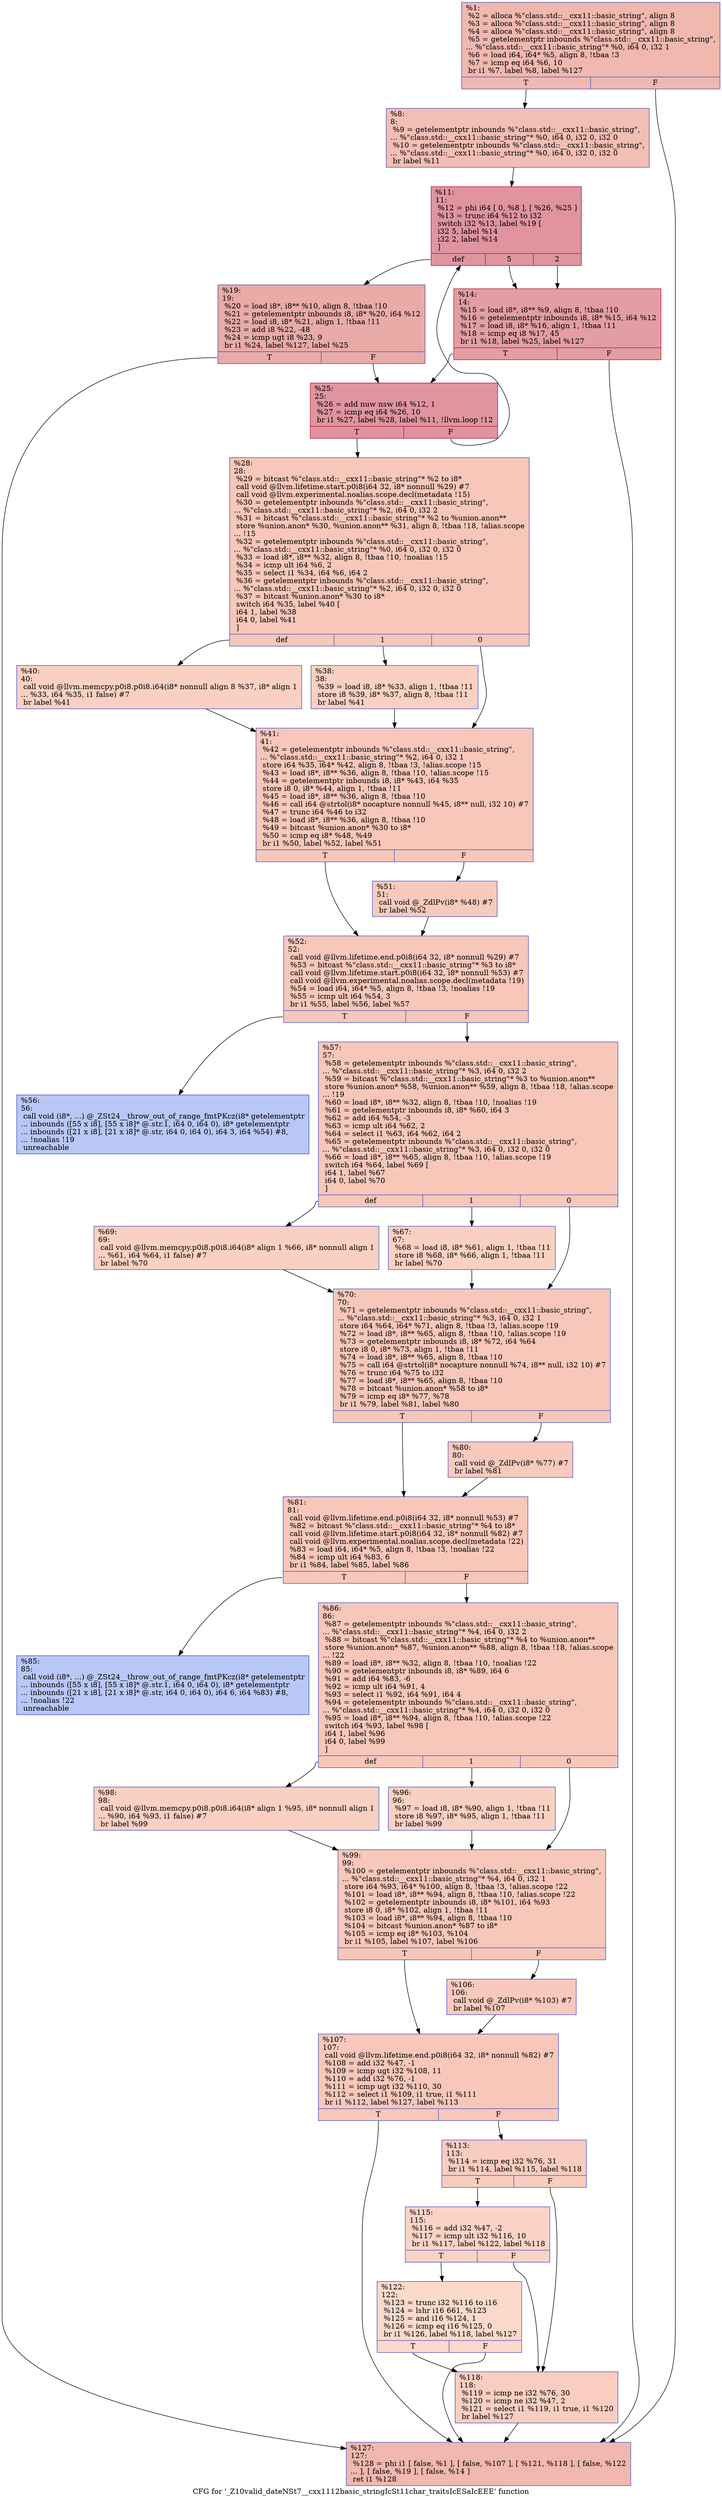 digraph "CFG for '_Z10valid_dateNSt7__cxx1112basic_stringIcSt11char_traitsIcESaIcEEE' function" {
	label="CFG for '_Z10valid_dateNSt7__cxx1112basic_stringIcSt11char_traitsIcESaIcEEE' function";

	Node0x557d0dc56350 [shape=record,color="#3d50c3ff", style=filled, fillcolor="#dc5d4a70",label="{%1:\l  %2 = alloca %\"class.std::__cxx11::basic_string\", align 8\l  %3 = alloca %\"class.std::__cxx11::basic_string\", align 8\l  %4 = alloca %\"class.std::__cxx11::basic_string\", align 8\l  %5 = getelementptr inbounds %\"class.std::__cxx11::basic_string\",\l... %\"class.std::__cxx11::basic_string\"* %0, i64 0, i32 1\l  %6 = load i64, i64* %5, align 8, !tbaa !3\l  %7 = icmp eq i64 %6, 10\l  br i1 %7, label %8, label %127\l|{<s0>T|<s1>F}}"];
	Node0x557d0dc56350:s0 -> Node0x557d0dc58050;
	Node0x557d0dc56350:s1 -> Node0x557d0dc580e0;
	Node0x557d0dc58050 [shape=record,color="#3d50c3ff", style=filled, fillcolor="#e36c5570",label="{%8:\l8:                                                \l  %9 = getelementptr inbounds %\"class.std::__cxx11::basic_string\",\l... %\"class.std::__cxx11::basic_string\"* %0, i64 0, i32 0, i32 0\l  %10 = getelementptr inbounds %\"class.std::__cxx11::basic_string\",\l... %\"class.std::__cxx11::basic_string\"* %0, i64 0, i32 0, i32 0\l  br label %11\l}"];
	Node0x557d0dc58050 -> Node0x557d0dc57340;
	Node0x557d0dc57340 [shape=record,color="#b70d28ff", style=filled, fillcolor="#b70d2870",label="{%11:\l11:                                               \l  %12 = phi i64 [ 0, %8 ], [ %26, %25 ]\l  %13 = trunc i64 %12 to i32\l  switch i32 %13, label %19 [\l    i32 5, label %14\l    i32 2, label %14\l  ]\l|{<s0>def|<s1>5|<s2>2}}"];
	Node0x557d0dc57340:s0 -> Node0x557d0dc58530;
	Node0x557d0dc57340:s1 -> Node0x557d0dc585f0;
	Node0x557d0dc57340:s2 -> Node0x557d0dc585f0;
	Node0x557d0dc585f0 [shape=record,color="#b70d28ff", style=filled, fillcolor="#be242e70",label="{%14:\l14:                                               \l  %15 = load i8*, i8** %9, align 8, !tbaa !10\l  %16 = getelementptr inbounds i8, i8* %15, i64 %12\l  %17 = load i8, i8* %16, align 1, !tbaa !11\l  %18 = icmp eq i8 %17, 45\l  br i1 %18, label %25, label %127\l|{<s0>T|<s1>F}}"];
	Node0x557d0dc585f0:s0 -> Node0x557d0dc58380;
	Node0x557d0dc585f0:s1 -> Node0x557d0dc580e0;
	Node0x557d0dc58530 [shape=record,color="#3d50c3ff", style=filled, fillcolor="#cc403a70",label="{%19:\l19:                                               \l  %20 = load i8*, i8** %10, align 8, !tbaa !10\l  %21 = getelementptr inbounds i8, i8* %20, i64 %12\l  %22 = load i8, i8* %21, align 1, !tbaa !11\l  %23 = add i8 %22, -48\l  %24 = icmp ugt i8 %23, 9\l  br i1 %24, label %127, label %25\l|{<s0>T|<s1>F}}"];
	Node0x557d0dc58530:s0 -> Node0x557d0dc580e0;
	Node0x557d0dc58530:s1 -> Node0x557d0dc58380;
	Node0x557d0dc58380 [shape=record,color="#b70d28ff", style=filled, fillcolor="#b70d2870",label="{%25:\l25:                                               \l  %26 = add nuw nsw i64 %12, 1\l  %27 = icmp eq i64 %26, 10\l  br i1 %27, label %28, label %11, !llvm.loop !12\l|{<s0>T|<s1>F}}"];
	Node0x557d0dc58380:s0 -> Node0x557d0dc59d30;
	Node0x557d0dc58380:s1 -> Node0x557d0dc57340;
	Node0x557d0dc59d30 [shape=record,color="#3d50c3ff", style=filled, fillcolor="#ec7f6370",label="{%28:\l28:                                               \l  %29 = bitcast %\"class.std::__cxx11::basic_string\"* %2 to i8*\l  call void @llvm.lifetime.start.p0i8(i64 32, i8* nonnull %29) #7\l  call void @llvm.experimental.noalias.scope.decl(metadata !15)\l  %30 = getelementptr inbounds %\"class.std::__cxx11::basic_string\",\l... %\"class.std::__cxx11::basic_string\"* %2, i64 0, i32 2\l  %31 = bitcast %\"class.std::__cxx11::basic_string\"* %2 to %union.anon**\l  store %union.anon* %30, %union.anon** %31, align 8, !tbaa !18, !alias.scope\l... !15\l  %32 = getelementptr inbounds %\"class.std::__cxx11::basic_string\",\l... %\"class.std::__cxx11::basic_string\"* %0, i64 0, i32 0, i32 0\l  %33 = load i8*, i8** %32, align 8, !tbaa !10, !noalias !15\l  %34 = icmp ult i64 %6, 2\l  %35 = select i1 %34, i64 %6, i64 2\l  %36 = getelementptr inbounds %\"class.std::__cxx11::basic_string\",\l... %\"class.std::__cxx11::basic_string\"* %2, i64 0, i32 0, i32 0\l  %37 = bitcast %union.anon* %30 to i8*\l  switch i64 %35, label %40 [\l    i64 1, label %38\l    i64 0, label %41\l  ]\l|{<s0>def|<s1>1|<s2>0}}"];
	Node0x557d0dc59d30:s0 -> Node0x557d0dc5b730;
	Node0x557d0dc59d30:s1 -> Node0x557d0dc5b7c0;
	Node0x557d0dc59d30:s2 -> Node0x557d0dc5b850;
	Node0x557d0dc5b7c0 [shape=record,color="#3d50c3ff", style=filled, fillcolor="#f3947570",label="{%38:\l38:                                               \l  %39 = load i8, i8* %33, align 1, !tbaa !11\l  store i8 %39, i8* %37, align 8, !tbaa !11\l  br label %41\l}"];
	Node0x557d0dc5b7c0 -> Node0x557d0dc5b850;
	Node0x557d0dc5b730 [shape=record,color="#3d50c3ff", style=filled, fillcolor="#f3947570",label="{%40:\l40:                                               \l  call void @llvm.memcpy.p0i8.p0i8.i64(i8* nonnull align 8 %37, i8* align 1\l... %33, i64 %35, i1 false) #7\l  br label %41\l}"];
	Node0x557d0dc5b730 -> Node0x557d0dc5b850;
	Node0x557d0dc5b850 [shape=record,color="#3d50c3ff", style=filled, fillcolor="#ec7f6370",label="{%41:\l41:                                               \l  %42 = getelementptr inbounds %\"class.std::__cxx11::basic_string\",\l... %\"class.std::__cxx11::basic_string\"* %2, i64 0, i32 1\l  store i64 %35, i64* %42, align 8, !tbaa !3, !alias.scope !15\l  %43 = load i8*, i8** %36, align 8, !tbaa !10, !alias.scope !15\l  %44 = getelementptr inbounds i8, i8* %43, i64 %35\l  store i8 0, i8* %44, align 1, !tbaa !11\l  %45 = load i8*, i8** %36, align 8, !tbaa !10\l  %46 = call i64 @strtol(i8* nocapture nonnull %45, i8** null, i32 10) #7\l  %47 = trunc i64 %46 to i32\l  %48 = load i8*, i8** %36, align 8, !tbaa !10\l  %49 = bitcast %union.anon* %30 to i8*\l  %50 = icmp eq i8* %48, %49\l  br i1 %50, label %52, label %51\l|{<s0>T|<s1>F}}"];
	Node0x557d0dc5b850:s0 -> Node0x557d0dc5cdf0;
	Node0x557d0dc5b850:s1 -> Node0x557d0dc5ce80;
	Node0x557d0dc5ce80 [shape=record,color="#3d50c3ff", style=filled, fillcolor="#ef886b70",label="{%51:\l51:                                               \l  call void @_ZdlPv(i8* %48) #7\l  br label %52\l}"];
	Node0x557d0dc5ce80 -> Node0x557d0dc5cdf0;
	Node0x557d0dc5cdf0 [shape=record,color="#3d50c3ff", style=filled, fillcolor="#ec7f6370",label="{%52:\l52:                                               \l  call void @llvm.lifetime.end.p0i8(i64 32, i8* nonnull %29) #7\l  %53 = bitcast %\"class.std::__cxx11::basic_string\"* %3 to i8*\l  call void @llvm.lifetime.start.p0i8(i64 32, i8* nonnull %53) #7\l  call void @llvm.experimental.noalias.scope.decl(metadata !19)\l  %54 = load i64, i64* %5, align 8, !tbaa !3, !noalias !19\l  %55 = icmp ult i64 %54, 3\l  br i1 %55, label %56, label %57\l|{<s0>T|<s1>F}}"];
	Node0x557d0dc5cdf0:s0 -> Node0x557d0dc5dfc0;
	Node0x557d0dc5cdf0:s1 -> Node0x557d0dc5e050;
	Node0x557d0dc5dfc0 [shape=record,color="#3d50c3ff", style=filled, fillcolor="#5f7fe870",label="{%56:\l56:                                               \l  call void (i8*, ...) @_ZSt24__throw_out_of_range_fmtPKcz(i8* getelementptr\l... inbounds ([55 x i8], [55 x i8]* @.str.1, i64 0, i64 0), i8* getelementptr\l... inbounds ([21 x i8], [21 x i8]* @.str, i64 0, i64 0), i64 3, i64 %54) #8,\l... !noalias !19\l  unreachable\l}"];
	Node0x557d0dc5e050 [shape=record,color="#3d50c3ff", style=filled, fillcolor="#ec7f6370",label="{%57:\l57:                                               \l  %58 = getelementptr inbounds %\"class.std::__cxx11::basic_string\",\l... %\"class.std::__cxx11::basic_string\"* %3, i64 0, i32 2\l  %59 = bitcast %\"class.std::__cxx11::basic_string\"* %3 to %union.anon**\l  store %union.anon* %58, %union.anon** %59, align 8, !tbaa !18, !alias.scope\l... !19\l  %60 = load i8*, i8** %32, align 8, !tbaa !10, !noalias !19\l  %61 = getelementptr inbounds i8, i8* %60, i64 3\l  %62 = add i64 %54, -3\l  %63 = icmp ult i64 %62, 2\l  %64 = select i1 %63, i64 %62, i64 2\l  %65 = getelementptr inbounds %\"class.std::__cxx11::basic_string\",\l... %\"class.std::__cxx11::basic_string\"* %3, i64 0, i32 0, i32 0\l  %66 = load i8*, i8** %65, align 8, !tbaa !10, !alias.scope !19\l  switch i64 %64, label %69 [\l    i64 1, label %67\l    i64 0, label %70\l  ]\l|{<s0>def|<s1>1|<s2>0}}"];
	Node0x557d0dc5e050:s0 -> Node0x557d0dc5f820;
	Node0x557d0dc5e050:s1 -> Node0x557d0dc5f8b0;
	Node0x557d0dc5e050:s2 -> Node0x557d0dc5f940;
	Node0x557d0dc5f8b0 [shape=record,color="#3d50c3ff", style=filled, fillcolor="#f3947570",label="{%67:\l67:                                               \l  %68 = load i8, i8* %61, align 1, !tbaa !11\l  store i8 %68, i8* %66, align 1, !tbaa !11\l  br label %70\l}"];
	Node0x557d0dc5f8b0 -> Node0x557d0dc5f940;
	Node0x557d0dc5f820 [shape=record,color="#3d50c3ff", style=filled, fillcolor="#f3947570",label="{%69:\l69:                                               \l  call void @llvm.memcpy.p0i8.p0i8.i64(i8* align 1 %66, i8* nonnull align 1\l... %61, i64 %64, i1 false) #7\l  br label %70\l}"];
	Node0x557d0dc5f820 -> Node0x557d0dc5f940;
	Node0x557d0dc5f940 [shape=record,color="#3d50c3ff", style=filled, fillcolor="#ec7f6370",label="{%70:\l70:                                               \l  %71 = getelementptr inbounds %\"class.std::__cxx11::basic_string\",\l... %\"class.std::__cxx11::basic_string\"* %3, i64 0, i32 1\l  store i64 %64, i64* %71, align 8, !tbaa !3, !alias.scope !19\l  %72 = load i8*, i8** %65, align 8, !tbaa !10, !alias.scope !19\l  %73 = getelementptr inbounds i8, i8* %72, i64 %64\l  store i8 0, i8* %73, align 1, !tbaa !11\l  %74 = load i8*, i8** %65, align 8, !tbaa !10\l  %75 = call i64 @strtol(i8* nocapture nonnull %74, i8** null, i32 10) #7\l  %76 = trunc i64 %75 to i32\l  %77 = load i8*, i8** %65, align 8, !tbaa !10\l  %78 = bitcast %union.anon* %58 to i8*\l  %79 = icmp eq i8* %77, %78\l  br i1 %79, label %81, label %80\l|{<s0>T|<s1>F}}"];
	Node0x557d0dc5f940:s0 -> Node0x557d0dc605a0;
	Node0x557d0dc5f940:s1 -> Node0x557d0dc605f0;
	Node0x557d0dc605f0 [shape=record,color="#3d50c3ff", style=filled, fillcolor="#ef886b70",label="{%80:\l80:                                               \l  call void @_ZdlPv(i8* %77) #7\l  br label %81\l}"];
	Node0x557d0dc605f0 -> Node0x557d0dc605a0;
	Node0x557d0dc605a0 [shape=record,color="#3d50c3ff", style=filled, fillcolor="#ec7f6370",label="{%81:\l81:                                               \l  call void @llvm.lifetime.end.p0i8(i64 32, i8* nonnull %53) #7\l  %82 = bitcast %\"class.std::__cxx11::basic_string\"* %4 to i8*\l  call void @llvm.lifetime.start.p0i8(i64 32, i8* nonnull %82) #7\l  call void @llvm.experimental.noalias.scope.decl(metadata !22)\l  %83 = load i64, i64* %5, align 8, !tbaa !3, !noalias !22\l  %84 = icmp ult i64 %83, 6\l  br i1 %84, label %85, label %86\l|{<s0>T|<s1>F}}"];
	Node0x557d0dc605a0:s0 -> Node0x557d0dc61470;
	Node0x557d0dc605a0:s1 -> Node0x557d0dc61500;
	Node0x557d0dc61470 [shape=record,color="#3d50c3ff", style=filled, fillcolor="#5f7fe870",label="{%85:\l85:                                               \l  call void (i8*, ...) @_ZSt24__throw_out_of_range_fmtPKcz(i8* getelementptr\l... inbounds ([55 x i8], [55 x i8]* @.str.1, i64 0, i64 0), i8* getelementptr\l... inbounds ([21 x i8], [21 x i8]* @.str, i64 0, i64 0), i64 6, i64 %83) #8,\l... !noalias !22\l  unreachable\l}"];
	Node0x557d0dc61500 [shape=record,color="#3d50c3ff", style=filled, fillcolor="#ec7f6370",label="{%86:\l86:                                               \l  %87 = getelementptr inbounds %\"class.std::__cxx11::basic_string\",\l... %\"class.std::__cxx11::basic_string\"* %4, i64 0, i32 2\l  %88 = bitcast %\"class.std::__cxx11::basic_string\"* %4 to %union.anon**\l  store %union.anon* %87, %union.anon** %88, align 8, !tbaa !18, !alias.scope\l... !22\l  %89 = load i8*, i8** %32, align 8, !tbaa !10, !noalias !22\l  %90 = getelementptr inbounds i8, i8* %89, i64 6\l  %91 = add i64 %83, -6\l  %92 = icmp ult i64 %91, 4\l  %93 = select i1 %92, i64 %91, i64 4\l  %94 = getelementptr inbounds %\"class.std::__cxx11::basic_string\",\l... %\"class.std::__cxx11::basic_string\"* %4, i64 0, i32 0, i32 0\l  %95 = load i8*, i8** %94, align 8, !tbaa !10, !alias.scope !22\l  switch i64 %93, label %98 [\l    i64 1, label %96\l    i64 0, label %99\l  ]\l|{<s0>def|<s1>1|<s2>0}}"];
	Node0x557d0dc61500:s0 -> Node0x557d0dc61e60;
	Node0x557d0dc61500:s1 -> Node0x557d0dc61ef0;
	Node0x557d0dc61500:s2 -> Node0x557d0dc61f80;
	Node0x557d0dc61ef0 [shape=record,color="#3d50c3ff", style=filled, fillcolor="#f3947570",label="{%96:\l96:                                               \l  %97 = load i8, i8* %90, align 1, !tbaa !11\l  store i8 %97, i8* %95, align 1, !tbaa !11\l  br label %99\l}"];
	Node0x557d0dc61ef0 -> Node0x557d0dc61f80;
	Node0x557d0dc61e60 [shape=record,color="#3d50c3ff", style=filled, fillcolor="#f3947570",label="{%98:\l98:                                               \l  call void @llvm.memcpy.p0i8.p0i8.i64(i8* align 1 %95, i8* nonnull align 1\l... %90, i64 %93, i1 false) #7\l  br label %99\l}"];
	Node0x557d0dc61e60 -> Node0x557d0dc61f80;
	Node0x557d0dc61f80 [shape=record,color="#3d50c3ff", style=filled, fillcolor="#ec7f6370",label="{%99:\l99:                                               \l  %100 = getelementptr inbounds %\"class.std::__cxx11::basic_string\",\l... %\"class.std::__cxx11::basic_string\"* %4, i64 0, i32 1\l  store i64 %93, i64* %100, align 8, !tbaa !3, !alias.scope !22\l  %101 = load i8*, i8** %94, align 8, !tbaa !10, !alias.scope !22\l  %102 = getelementptr inbounds i8, i8* %101, i64 %93\l  store i8 0, i8* %102, align 1, !tbaa !11\l  %103 = load i8*, i8** %94, align 8, !tbaa !10\l  %104 = bitcast %union.anon* %87 to i8*\l  %105 = icmp eq i8* %103, %104\l  br i1 %105, label %107, label %106\l|{<s0>T|<s1>F}}"];
	Node0x557d0dc61f80:s0 -> Node0x557d0dc62960;
	Node0x557d0dc61f80:s1 -> Node0x557d0dc629b0;
	Node0x557d0dc629b0 [shape=record,color="#3d50c3ff", style=filled, fillcolor="#ef886b70",label="{%106:\l106:                                              \l  call void @_ZdlPv(i8* %103) #7\l  br label %107\l}"];
	Node0x557d0dc629b0 -> Node0x557d0dc62960;
	Node0x557d0dc62960 [shape=record,color="#3d50c3ff", style=filled, fillcolor="#ec7f6370",label="{%107:\l107:                                              \l  call void @llvm.lifetime.end.p0i8(i64 32, i8* nonnull %82) #7\l  %108 = add i32 %47, -1\l  %109 = icmp ugt i32 %108, 11\l  %110 = add i32 %76, -1\l  %111 = icmp ugt i32 %110, 30\l  %112 = select i1 %109, i1 true, i1 %111\l  br i1 %112, label %127, label %113\l|{<s0>T|<s1>F}}"];
	Node0x557d0dc62960:s0 -> Node0x557d0dc580e0;
	Node0x557d0dc62960:s1 -> Node0x557d0dc630f0;
	Node0x557d0dc630f0 [shape=record,color="#3d50c3ff", style=filled, fillcolor="#f08b6e70",label="{%113:\l113:                                              \l  %114 = icmp eq i32 %76, 31\l  br i1 %114, label %115, label %118\l|{<s0>T|<s1>F}}"];
	Node0x557d0dc630f0:s0 -> Node0x557d0dc632b0;
	Node0x557d0dc630f0:s1 -> Node0x557d0dc63300;
	Node0x557d0dc632b0 [shape=record,color="#3d50c3ff", style=filled, fillcolor="#f59c7d70",label="{%115:\l115:                                              \l  %116 = add i32 %47, -2\l  %117 = icmp ult i32 %116, 10\l  br i1 %117, label %122, label %118\l|{<s0>T|<s1>F}}"];
	Node0x557d0dc632b0:s0 -> Node0x557d0dc63550;
	Node0x557d0dc632b0:s1 -> Node0x557d0dc63300;
	Node0x557d0dc63300 [shape=record,color="#3d50c3ff", style=filled, fillcolor="#f2907270",label="{%118:\l118:                                              \l  %119 = icmp ne i32 %76, 30\l  %120 = icmp ne i32 %47, 2\l  %121 = select i1 %119, i1 true, i1 %120\l  br label %127\l}"];
	Node0x557d0dc63300 -> Node0x557d0dc580e0;
	Node0x557d0dc63550 [shape=record,color="#3d50c3ff", style=filled, fillcolor="#f7a88970",label="{%122:\l122:                                              \l  %123 = trunc i32 %116 to i16\l  %124 = lshr i16 661, %123\l  %125 = and i16 %124, 1\l  %126 = icmp eq i16 %125, 0\l  br i1 %126, label %118, label %127\l|{<s0>T|<s1>F}}"];
	Node0x557d0dc63550:s0 -> Node0x557d0dc63300;
	Node0x557d0dc63550:s1 -> Node0x557d0dc580e0;
	Node0x557d0dc580e0 [shape=record,color="#3d50c3ff", style=filled, fillcolor="#dc5d4a70",label="{%127:\l127:                                              \l  %128 = phi i1 [ false, %1 ], [ false, %107 ], [ %121, %118 ], [ false, %122\l... ], [ false, %19 ], [ false, %14 ]\l  ret i1 %128\l}"];
}
